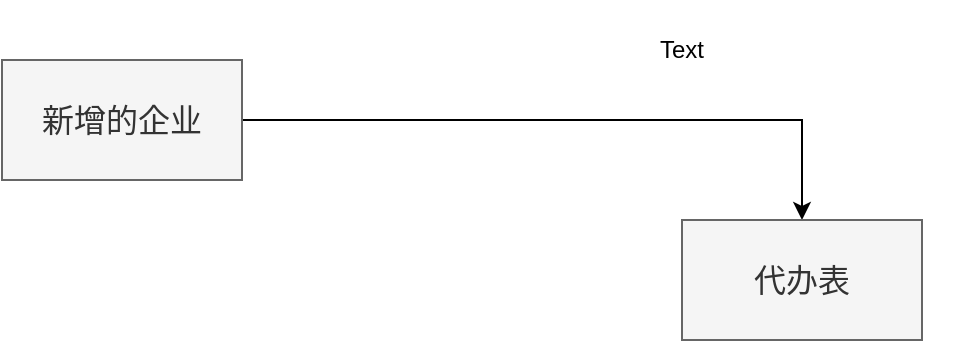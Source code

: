<mxfile version="26.0.6">
  <diagram name="第 1 页" id="0xDIXxeDtKth8ejWLRD-">
    <mxGraphModel dx="1050" dy="530" grid="1" gridSize="10" guides="1" tooltips="1" connect="1" arrows="1" fold="1" page="1" pageScale="1" pageWidth="827" pageHeight="1169" math="0" shadow="0">
      <root>
        <mxCell id="0" />
        <mxCell id="1" parent="0" />
        <mxCell id="_Lu4q6up2jG8TwdydIze-3" value="" style="edgeStyle=orthogonalEdgeStyle;rounded=0;orthogonalLoop=1;jettySize=auto;html=1;" edge="1" parent="1" source="_Lu4q6up2jG8TwdydIze-1" target="_Lu4q6up2jG8TwdydIze-2">
          <mxGeometry relative="1" as="geometry" />
        </mxCell>
        <mxCell id="_Lu4q6up2jG8TwdydIze-1" value="&lt;font style=&quot;font-size: 16px;&quot;&gt;新增的企业&lt;/font&gt;" style="rounded=0;whiteSpace=wrap;html=1;fillColor=#f5f5f5;fontColor=#333333;strokeColor=#666666;" vertex="1" parent="1">
          <mxGeometry x="60" y="100" width="120" height="60" as="geometry" />
        </mxCell>
        <mxCell id="_Lu4q6up2jG8TwdydIze-2" value="&lt;font style=&quot;font-size: 16px;&quot;&gt;代办表&lt;/font&gt;" style="rounded=0;whiteSpace=wrap;html=1;fillColor=#f5f5f5;strokeColor=#666666;fontColor=#333333;" vertex="1" parent="1">
          <mxGeometry x="400" y="180" width="120" height="60" as="geometry" />
        </mxCell>
        <mxCell id="_Lu4q6up2jG8TwdydIze-4" value="Text" style="text;html=1;align=center;verticalAlign=middle;whiteSpace=wrap;rounded=0;" vertex="1" parent="1">
          <mxGeometry x="260" y="70" width="280" height="50" as="geometry" />
        </mxCell>
      </root>
    </mxGraphModel>
  </diagram>
</mxfile>
